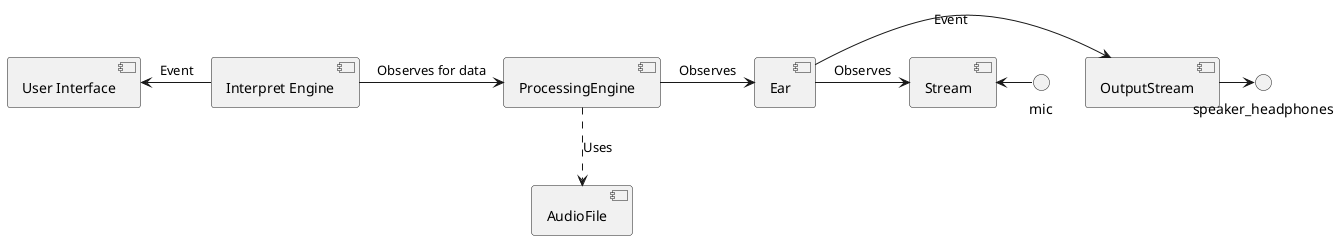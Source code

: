 @startuml


[User Interface] <- [Interpret Engine] : Event
[Interpret Engine] -> [ProcessingEngine] : Observes for data

[ProcessingEngine] ..> [AudioFile] : Uses
[ProcessingEngine] -> [Ear] : Observes

[Ear] -> [OutputStream] : Event
[Ear] -> [Stream] : Observes

[Stream] <- mic
[OutputStream] -> speaker_headphones
@enduml